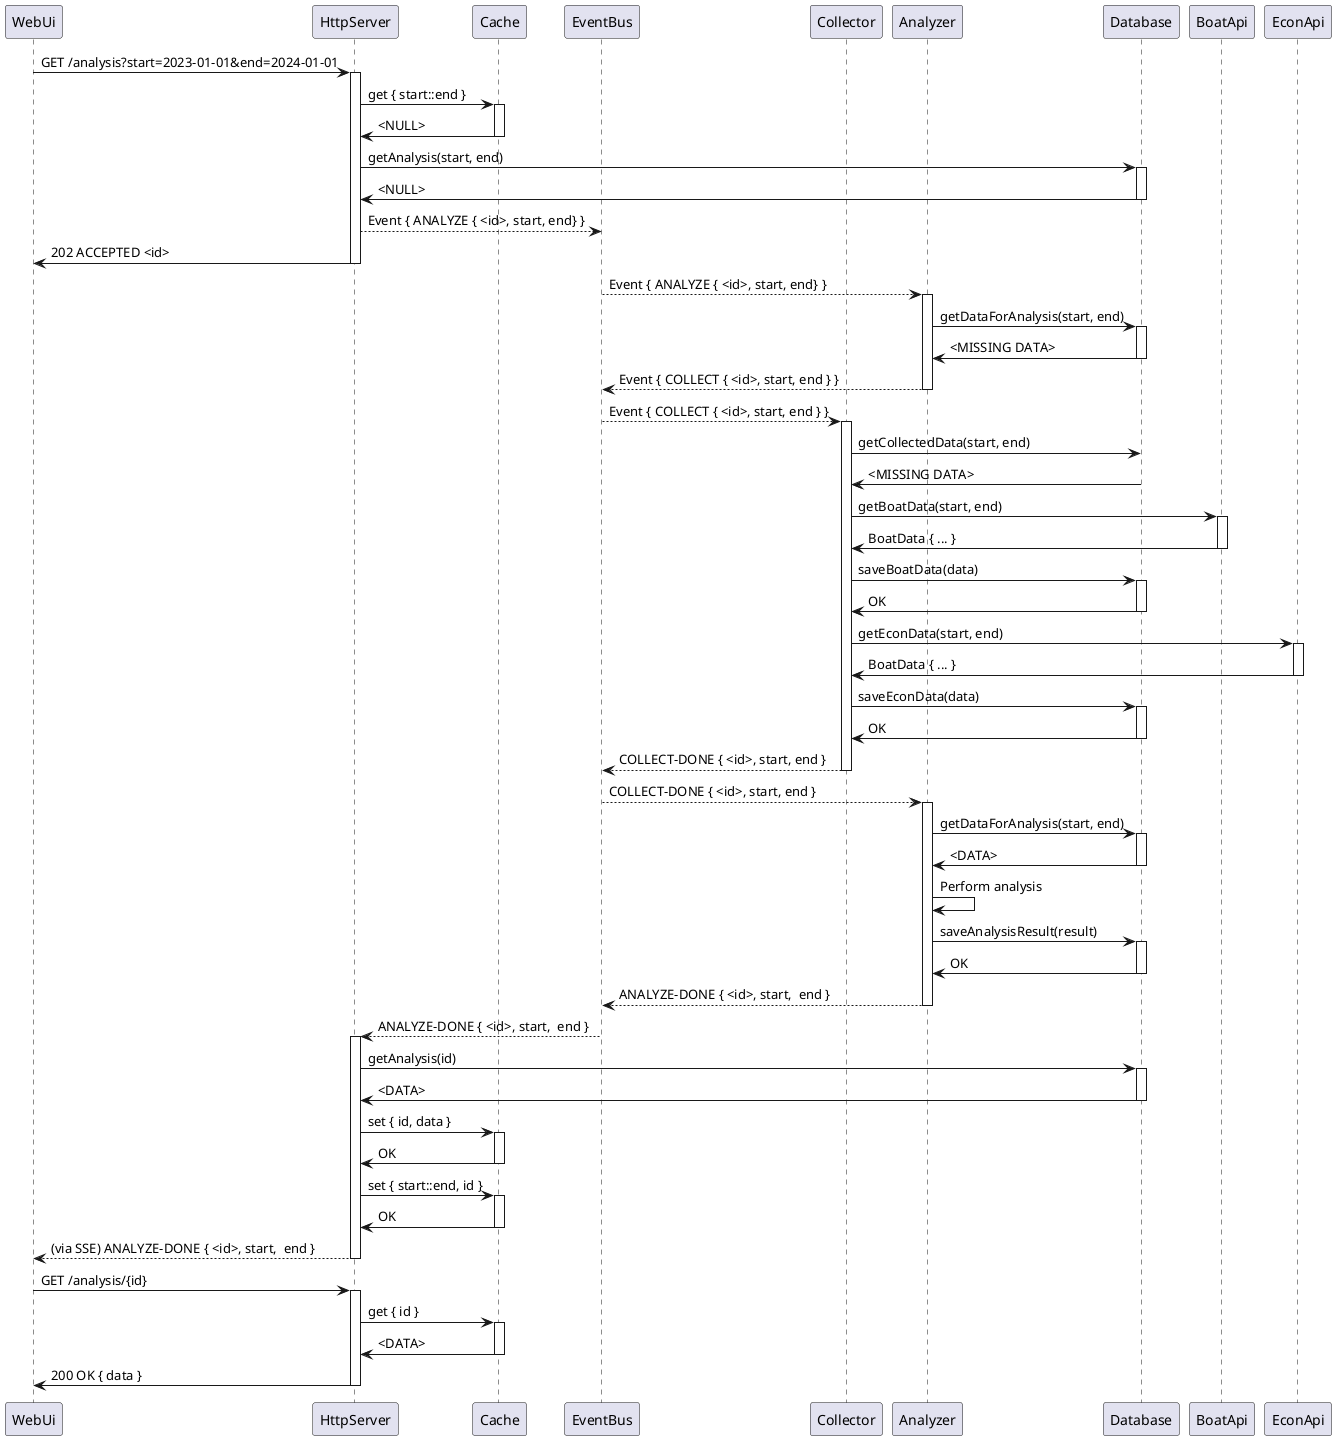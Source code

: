 @startuml

participant WebUi
participant HttpServer
participant Cache
participant EventBus
participant Collector
participant Analyzer
participant Database
participant BoatApi
participant EconApi

WebUi -> HttpServer ++ : GET /analysis?start=2023-01-01&end=2024-01-01
HttpServer -> Cache ++ : get { start::end }
Cache -> HttpServer -- : <NULL>
HttpServer -> Database ++ : getAnalysis(start, end)
Database -> HttpServer -- : <NULL>
HttpServer --> EventBus : Event { ANALYZE { <id>, start, end} }
HttpServer -> WebUi -- : 202 ACCEPTED <id>

EventBus --> Analyzer ++ : Event { ANALYZE { <id>, start, end} }
Analyzer -> Database ++ : getDataForAnalysis(start, end)
Database -> Analyzer -- : <MISSING DATA>
Analyzer --> EventBus -- : Event { COLLECT { <id>, start, end } }

EventBus --> Collector ++ : Event { COLLECT { <id>, start, end } }
Collector -> Database : getCollectedData(start, end)
Database -> Collector : <MISSING DATA>
Collector -> BoatApi ++ : getBoatData(start, end)
BoatApi -> Collector -- : BoatData { ... }
Collector -> Database ++ : saveBoatData(data)
Database -> Collector -- : OK
Collector -> EconApi ++ : getEconData(start, end)
EconApi -> Collector -- : BoatData { ... }
Collector -> Database ++ : saveEconData(data)
Database -> Collector -- : OK
Collector --> EventBus -- : COLLECT-DONE { <id>, start, end }

EventBus --> Analyzer ++ : COLLECT-DONE { <id>, start, end }
Analyzer -> Database ++ : getDataForAnalysis(start, end)
Database -> Analyzer -- : <DATA>
Analyzer -> Analyzer : Perform analysis
Analyzer -> Database ++ : saveAnalysisResult(result)
Database -> Analyzer -- : OK
Analyzer --> EventBus -- : ANALYZE-DONE { <id>, start,  end }

EventBus --> HttpServer ++ : ANALYZE-DONE { <id>, start,  end }
HttpServer -> Database ++ : getAnalysis(id)
Database -> HttpServer -- : <DATA>
HttpServer -> Cache ++ : set { id, data }
Cache -> HttpServer -- : OK
HttpServer -> Cache ++ : set { start::end, id }
Cache -> HttpServer -- : OK
HttpServer --> WebUi -- : (via SSE) ANALYZE-DONE { <id>, start,  end }

WebUi -> HttpServer ++ : GET /analysis/{id}
HttpServer -> Cache ++ : get { id }
Cache -> HttpServer -- : <DATA>
HttpServer -> WebUi -- : 200 OK { data }

@enduml